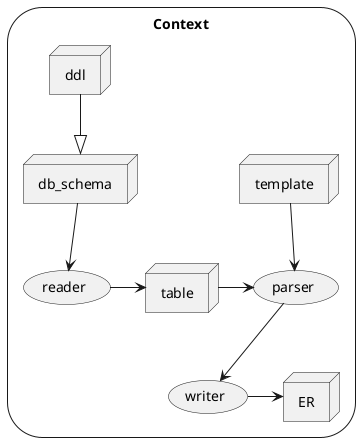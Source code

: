 @startuml
storage "Context" {
    node ddl
    node db_schema
    node ER
    node template
    node table
    usecase parser
    usecase reader
    usecase writer
}
ddl -down-|> db_schema
db_schema -down-> reader
reader -> table
table -> parser
parser <-up- template
parser -down-> writer
writer -> ER
@enduml